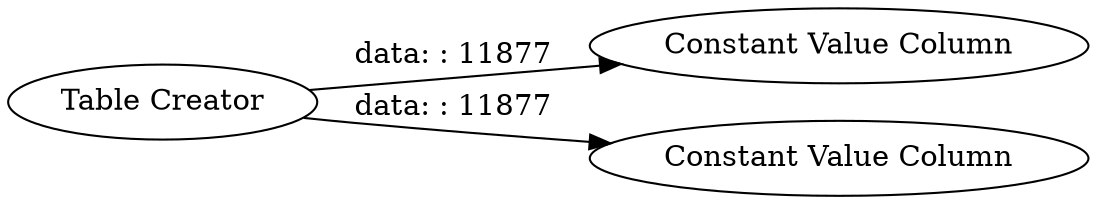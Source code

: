 digraph {
	"-5991094365758429158_7" [label="Constant Value Column"]
	"-5991094365758429158_8" [label="Constant Value Column"]
	"-5991094365758429158_4" [label="Table Creator"]
	"-5991094365758429158_4" -> "-5991094365758429158_8" [label="data: : 11877"]
	"-5991094365758429158_4" -> "-5991094365758429158_7" [label="data: : 11877"]
	rankdir=LR
}
